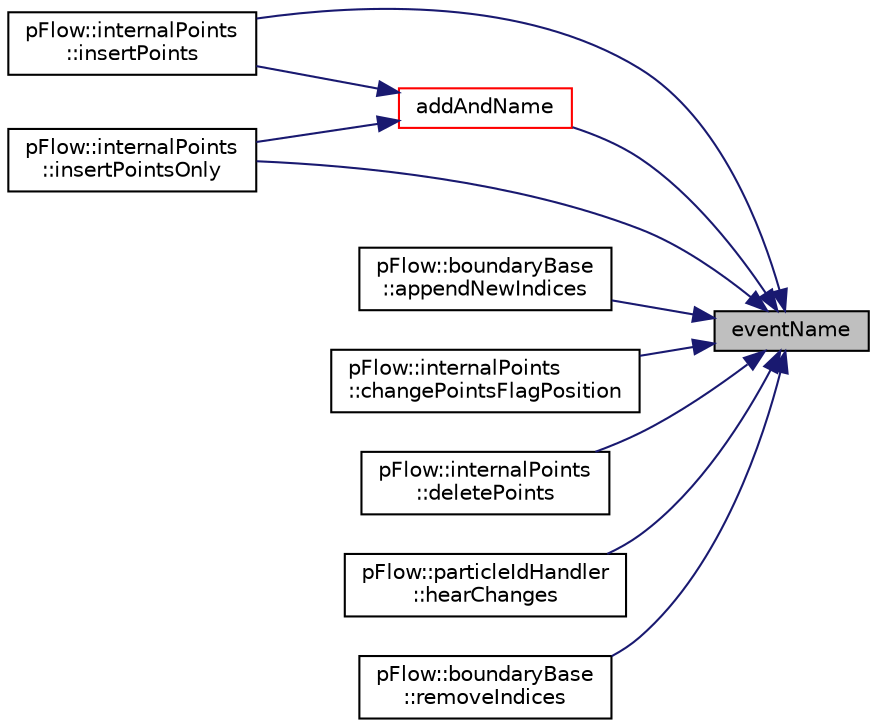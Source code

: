 digraph "eventName"
{
 // LATEX_PDF_SIZE
  edge [fontname="Helvetica",fontsize="10",labelfontname="Helvetica",labelfontsize="10"];
  node [fontname="Helvetica",fontsize="10",shape=record];
  rankdir="RL";
  Node1 [label="eventName",height=0.2,width=0.4,color="black", fillcolor="grey75", style="filled", fontcolor="black",tooltip=" "];
  Node1 -> Node2 [dir="back",color="midnightblue",fontsize="10",style="solid",fontname="Helvetica"];
  Node2 [label="addAndName",height=0.2,width=0.4,color="red", fillcolor="white", style="filled",URL="$classpFlow_1_1message.html#a09b4d6a629e2d28799aadfcaca22ec13",tooltip=" "];
  Node2 -> Node5 [dir="back",color="midnightblue",fontsize="10",style="solid",fontname="Helvetica"];
  Node5 [label="pFlow::internalPoints\l::insertPoints",height=0.2,width=0.4,color="black", fillcolor="white", style="filled",URL="$classpFlow_1_1internalPoints.html#a978ee891890b08d6aea1b96cecc8a48c",tooltip=" "];
  Node2 -> Node6 [dir="back",color="midnightblue",fontsize="10",style="solid",fontname="Helvetica"];
  Node6 [label="pFlow::internalPoints\l::insertPointsOnly",height=0.2,width=0.4,color="black", fillcolor="white", style="filled",URL="$classpFlow_1_1internalPoints.html#ad0dafe3bef63060ebf6247abb3ccba01",tooltip=" "];
  Node1 -> Node7 [dir="back",color="midnightblue",fontsize="10",style="solid",fontname="Helvetica"];
  Node7 [label="pFlow::boundaryBase\l::appendNewIndices",height=0.2,width=0.4,color="black", fillcolor="white", style="filled",URL="$classpFlow_1_1boundaryBase.html#af101541e308f80085632a9eb770ec164",tooltip=" "];
  Node1 -> Node8 [dir="back",color="midnightblue",fontsize="10",style="solid",fontname="Helvetica"];
  Node8 [label="pFlow::internalPoints\l::changePointsFlagPosition",height=0.2,width=0.4,color="black", fillcolor="white", style="filled",URL="$classpFlow_1_1internalPoints.html#a7d9fef34fbf6fad9e851c1756c0ad6a1",tooltip=" "];
  Node1 -> Node9 [dir="back",color="midnightblue",fontsize="10",style="solid",fontname="Helvetica"];
  Node9 [label="pFlow::internalPoints\l::deletePoints",height=0.2,width=0.4,color="black", fillcolor="white", style="filled",URL="$classpFlow_1_1internalPoints.html#a78bf12519177af9ba2cc95853e1ec219",tooltip=" "];
  Node1 -> Node10 [dir="back",color="midnightblue",fontsize="10",style="solid",fontname="Helvetica"];
  Node10 [label="pFlow::particleIdHandler\l::hearChanges",height=0.2,width=0.4,color="black", fillcolor="white", style="filled",URL="$classpFlow_1_1particleIdHandler.html#a0f63a62676bba1a8a5cf891337d1d201",tooltip=" "];
  Node1 -> Node5 [dir="back",color="midnightblue",fontsize="10",style="solid",fontname="Helvetica"];
  Node1 -> Node6 [dir="back",color="midnightblue",fontsize="10",style="solid",fontname="Helvetica"];
  Node1 -> Node11 [dir="back",color="midnightblue",fontsize="10",style="solid",fontname="Helvetica"];
  Node11 [label="pFlow::boundaryBase\l::removeIndices",height=0.2,width=0.4,color="black", fillcolor="white", style="filled",URL="$classpFlow_1_1boundaryBase.html#a62f23e3f1b3a899ba639fc847e4d5815",tooltip=" "];
}
